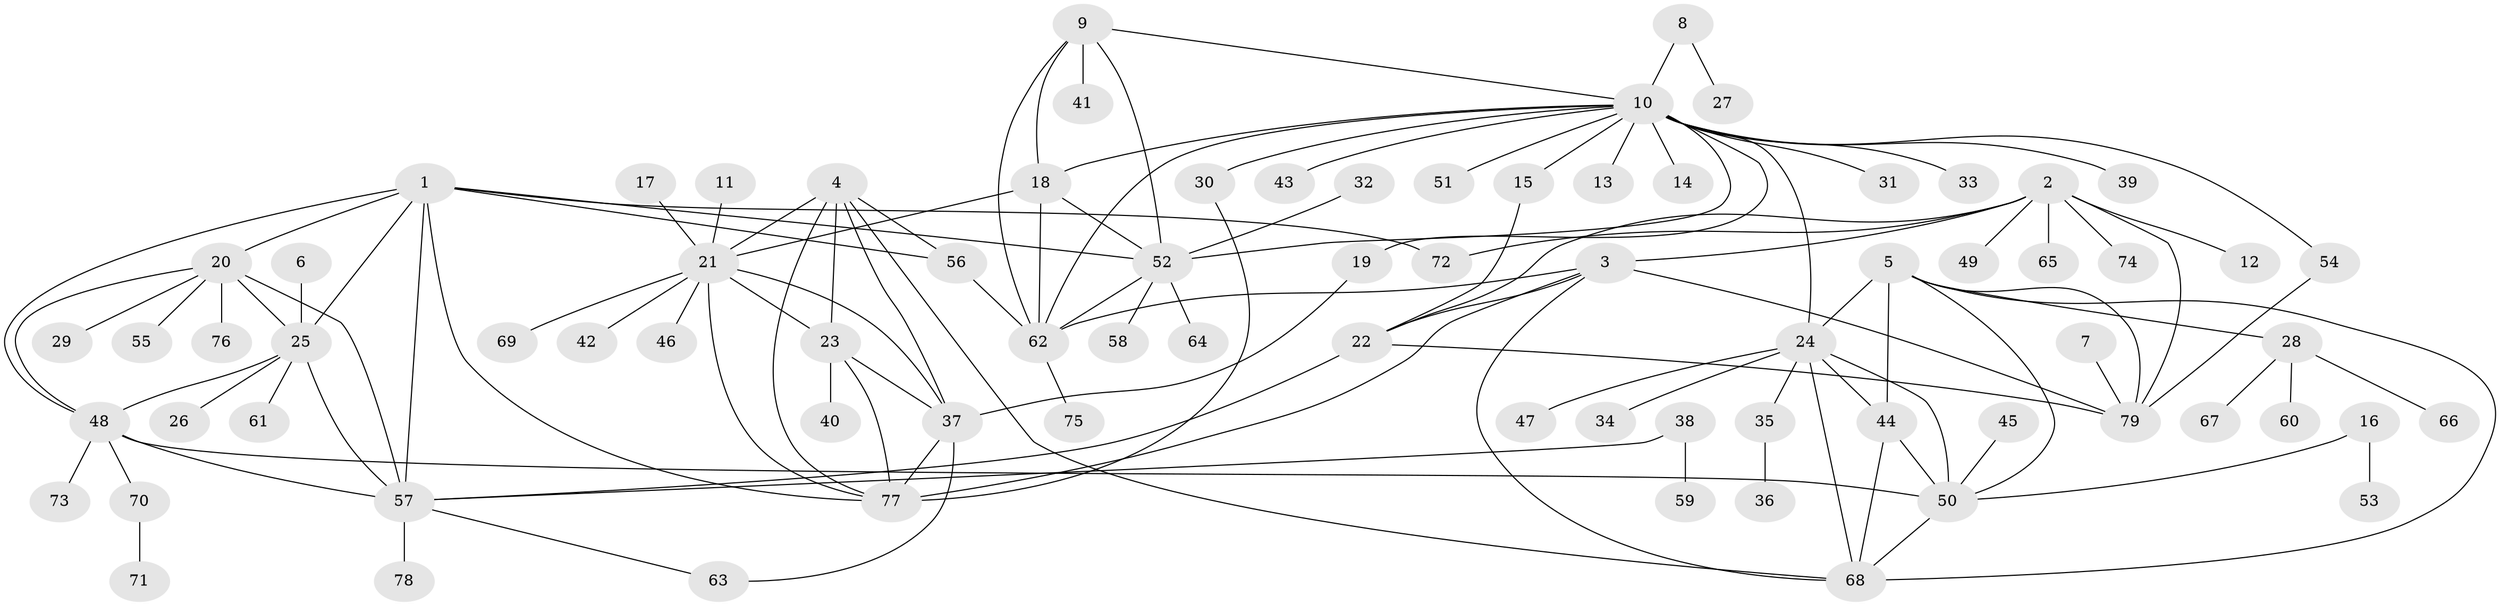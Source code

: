 // original degree distribution, {8: 0.07142857142857142, 9: 0.026785714285714284, 6: 0.0625, 7: 0.03571428571428571, 11: 0.008928571428571428, 18: 0.008928571428571428, 5: 0.017857142857142856, 1: 0.5714285714285714, 3: 0.03571428571428571, 2: 0.16071428571428573}
// Generated by graph-tools (version 1.1) at 2025/37/03/04/25 23:37:35]
// undirected, 79 vertices, 120 edges
graph export_dot {
  node [color=gray90,style=filled];
  1;
  2;
  3;
  4;
  5;
  6;
  7;
  8;
  9;
  10;
  11;
  12;
  13;
  14;
  15;
  16;
  17;
  18;
  19;
  20;
  21;
  22;
  23;
  24;
  25;
  26;
  27;
  28;
  29;
  30;
  31;
  32;
  33;
  34;
  35;
  36;
  37;
  38;
  39;
  40;
  41;
  42;
  43;
  44;
  45;
  46;
  47;
  48;
  49;
  50;
  51;
  52;
  53;
  54;
  55;
  56;
  57;
  58;
  59;
  60;
  61;
  62;
  63;
  64;
  65;
  66;
  67;
  68;
  69;
  70;
  71;
  72;
  73;
  74;
  75;
  76;
  77;
  78;
  79;
  1 -- 20 [weight=1.0];
  1 -- 25 [weight=1.0];
  1 -- 48 [weight=1.0];
  1 -- 52 [weight=1.0];
  1 -- 56 [weight=1.0];
  1 -- 57 [weight=1.0];
  1 -- 72 [weight=1.0];
  1 -- 77 [weight=1.0];
  2 -- 3 [weight=2.0];
  2 -- 12 [weight=1.0];
  2 -- 22 [weight=2.0];
  2 -- 49 [weight=1.0];
  2 -- 65 [weight=1.0];
  2 -- 72 [weight=1.0];
  2 -- 74 [weight=1.0];
  2 -- 79 [weight=2.0];
  3 -- 22 [weight=1.0];
  3 -- 62 [weight=1.0];
  3 -- 68 [weight=1.0];
  3 -- 77 [weight=1.0];
  3 -- 79 [weight=1.0];
  4 -- 21 [weight=1.0];
  4 -- 23 [weight=1.0];
  4 -- 37 [weight=1.0];
  4 -- 56 [weight=1.0];
  4 -- 68 [weight=1.0];
  4 -- 77 [weight=1.0];
  5 -- 24 [weight=1.0];
  5 -- 28 [weight=1.0];
  5 -- 44 [weight=1.0];
  5 -- 50 [weight=1.0];
  5 -- 68 [weight=1.0];
  5 -- 79 [weight=1.0];
  6 -- 25 [weight=1.0];
  7 -- 79 [weight=1.0];
  8 -- 10 [weight=1.0];
  8 -- 27 [weight=1.0];
  9 -- 10 [weight=1.0];
  9 -- 18 [weight=1.0];
  9 -- 41 [weight=1.0];
  9 -- 52 [weight=1.0];
  9 -- 62 [weight=1.0];
  10 -- 13 [weight=1.0];
  10 -- 14 [weight=1.0];
  10 -- 15 [weight=1.0];
  10 -- 18 [weight=1.0];
  10 -- 19 [weight=1.0];
  10 -- 24 [weight=1.0];
  10 -- 30 [weight=1.0];
  10 -- 31 [weight=1.0];
  10 -- 33 [weight=1.0];
  10 -- 39 [weight=1.0];
  10 -- 43 [weight=1.0];
  10 -- 51 [weight=1.0];
  10 -- 52 [weight=1.0];
  10 -- 54 [weight=1.0];
  10 -- 62 [weight=1.0];
  11 -- 21 [weight=1.0];
  15 -- 22 [weight=1.0];
  16 -- 50 [weight=1.0];
  16 -- 53 [weight=1.0];
  17 -- 21 [weight=1.0];
  18 -- 21 [weight=1.0];
  18 -- 52 [weight=1.0];
  18 -- 62 [weight=1.0];
  19 -- 37 [weight=1.0];
  20 -- 25 [weight=1.0];
  20 -- 29 [weight=1.0];
  20 -- 48 [weight=1.0];
  20 -- 55 [weight=1.0];
  20 -- 57 [weight=1.0];
  20 -- 76 [weight=1.0];
  21 -- 23 [weight=1.0];
  21 -- 37 [weight=1.0];
  21 -- 42 [weight=1.0];
  21 -- 46 [weight=1.0];
  21 -- 69 [weight=1.0];
  21 -- 77 [weight=1.0];
  22 -- 57 [weight=1.0];
  22 -- 79 [weight=1.0];
  23 -- 37 [weight=1.0];
  23 -- 40 [weight=1.0];
  23 -- 77 [weight=1.0];
  24 -- 34 [weight=1.0];
  24 -- 35 [weight=1.0];
  24 -- 44 [weight=1.0];
  24 -- 47 [weight=1.0];
  24 -- 50 [weight=1.0];
  24 -- 68 [weight=1.0];
  25 -- 26 [weight=1.0];
  25 -- 48 [weight=1.0];
  25 -- 57 [weight=1.0];
  25 -- 61 [weight=1.0];
  28 -- 60 [weight=1.0];
  28 -- 66 [weight=1.0];
  28 -- 67 [weight=1.0];
  30 -- 77 [weight=1.0];
  32 -- 52 [weight=1.0];
  35 -- 36 [weight=1.0];
  37 -- 63 [weight=1.0];
  37 -- 77 [weight=1.0];
  38 -- 57 [weight=1.0];
  38 -- 59 [weight=1.0];
  44 -- 50 [weight=1.0];
  44 -- 68 [weight=1.0];
  45 -- 50 [weight=1.0];
  48 -- 50 [weight=1.0];
  48 -- 57 [weight=1.0];
  48 -- 70 [weight=1.0];
  48 -- 73 [weight=1.0];
  50 -- 68 [weight=1.0];
  52 -- 58 [weight=1.0];
  52 -- 62 [weight=1.0];
  52 -- 64 [weight=1.0];
  54 -- 79 [weight=1.0];
  56 -- 62 [weight=1.0];
  57 -- 63 [weight=1.0];
  57 -- 78 [weight=1.0];
  62 -- 75 [weight=1.0];
  70 -- 71 [weight=1.0];
}
